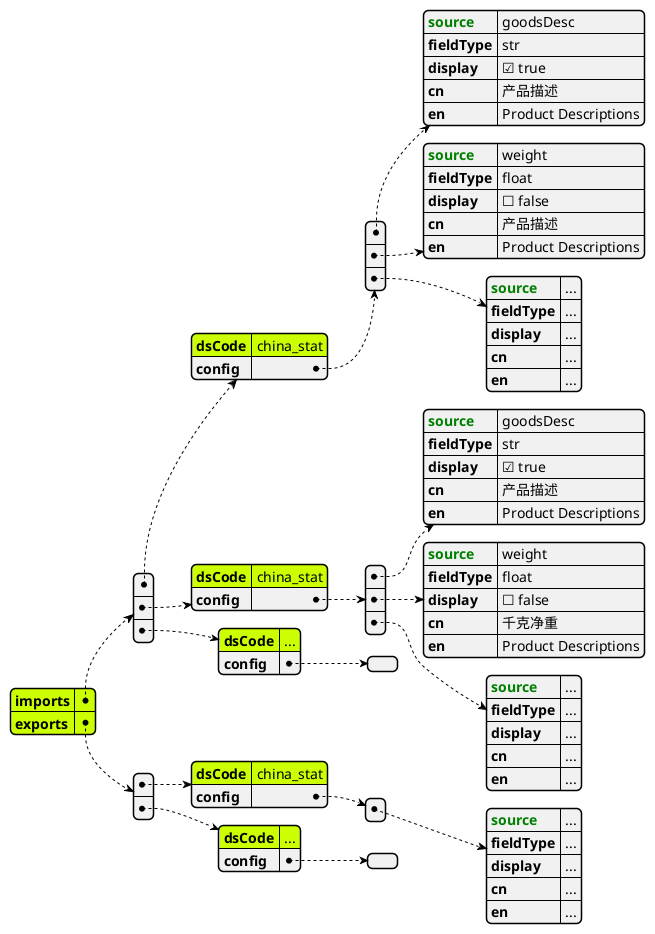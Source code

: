 @startjson
#highlight "imports"
#highlight "imports" / "0" / "dsCode"
#highlight "imports" / "1" / "dsCode"
#highlight "imports" / "2" / "dsCode"
#highlight "exports"
#highlight "exports" / "0" / "dsCode" 
#highlight "exports" / "1" / "dsCode" 
' #highlight "address" / "city"
' #highlight "phoneNumbers" / "0" / "number"
{
	"imports": [{
			"dsCode": "china_stat",
			"config": [{
					"<color:green><b>source": "goodsDesc",
					"fieldType": "str",
					"display": true,
					"cn": "产品描述",
					"en": "Product Descriptions"
				},
				{
					"<color:green><b>source": "weight",
					"fieldType": "float",
					"display": false,
					"cn": "产品描述",
					"en": "Product Descriptions"
				},
				{
					"<color:green><b>source": "...",
					"fieldType": "...",
					"display": "...",
					"cn": "...",
					"en": "..."
				}

			]
		},
		{
			"dsCode": "china_stat",
			"config": [{
					"<color:green><b>source": "goodsDesc",
					"fieldType": "str",
					"display": true,
					"cn": "产品描述",
					"en": "Product Descriptions"
				},
				{
					"<color:green><b>source": "weight",
					"fieldType": "float",
					"display": false,
					"cn": "千克净重",
					"en": "Product Descriptions"
				},
				{
					"<color:green><b>source": "...",
					"fieldType": "...",
					"display": "...",
					"cn": "...",
					"en": "..."
				}
			]
		},
		{
			"dsCode": "...",
			"config": []
		}
	],
	"exports": [{
			"dsCode": "china_stat",
			"config": [{
				"<color:green><b>source": "...",
				"fieldType": "...",
				"display": "...",
				"cn": "...",
				"en": "..."
			}]
		},
		{
			"dsCode": "...",
			"config": []
		}
	]
}
@endjson